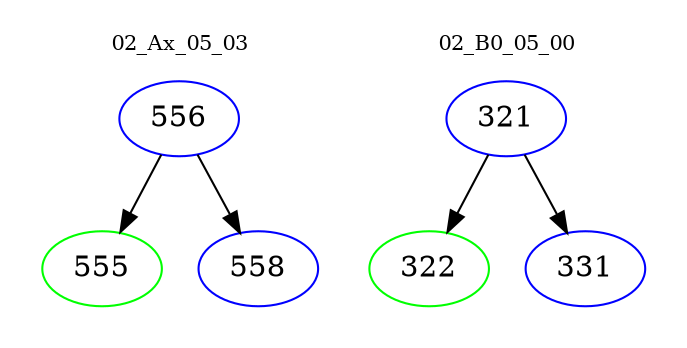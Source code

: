 digraph{
subgraph cluster_0 {
color = white
label = "02_Ax_05_03";
fontsize=10;
T0_556 [label="556", color="blue"]
T0_556 -> T0_555 [color="black"]
T0_555 [label="555", color="green"]
T0_556 -> T0_558 [color="black"]
T0_558 [label="558", color="blue"]
}
subgraph cluster_1 {
color = white
label = "02_B0_05_00";
fontsize=10;
T1_321 [label="321", color="blue"]
T1_321 -> T1_322 [color="black"]
T1_322 [label="322", color="green"]
T1_321 -> T1_331 [color="black"]
T1_331 [label="331", color="blue"]
}
}
